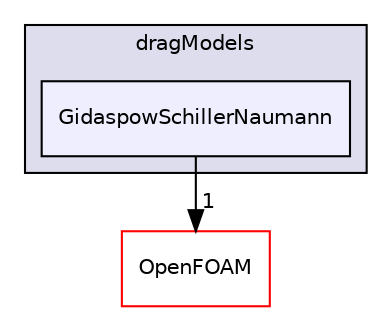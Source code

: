 digraph "src/phaseSystemModels/reactingEulerFoam/interfacialModels/dragModels/GidaspowSchillerNaumann" {
  bgcolor=transparent;
  compound=true
  node [ fontsize="10", fontname="Helvetica"];
  edge [ labelfontsize="10", labelfontname="Helvetica"];
  subgraph clusterdir_326a3023cc127b39f379d1d16589515e {
    graph [ bgcolor="#ddddee", pencolor="black", label="dragModels" fontname="Helvetica", fontsize="10", URL="dir_326a3023cc127b39f379d1d16589515e.html"]
  dir_99fefa6b03899f445cd9e83e1f96bce5 [shape=box, label="GidaspowSchillerNaumann", style="filled", fillcolor="#eeeeff", pencolor="black", URL="dir_99fefa6b03899f445cd9e83e1f96bce5.html"];
  }
  dir_c5473ff19b20e6ec4dfe5c310b3778a8 [shape=box label="OpenFOAM" color="red" URL="dir_c5473ff19b20e6ec4dfe5c310b3778a8.html"];
  dir_99fefa6b03899f445cd9e83e1f96bce5->dir_c5473ff19b20e6ec4dfe5c310b3778a8 [headlabel="1", labeldistance=1.5 headhref="dir_003097_002151.html"];
}
